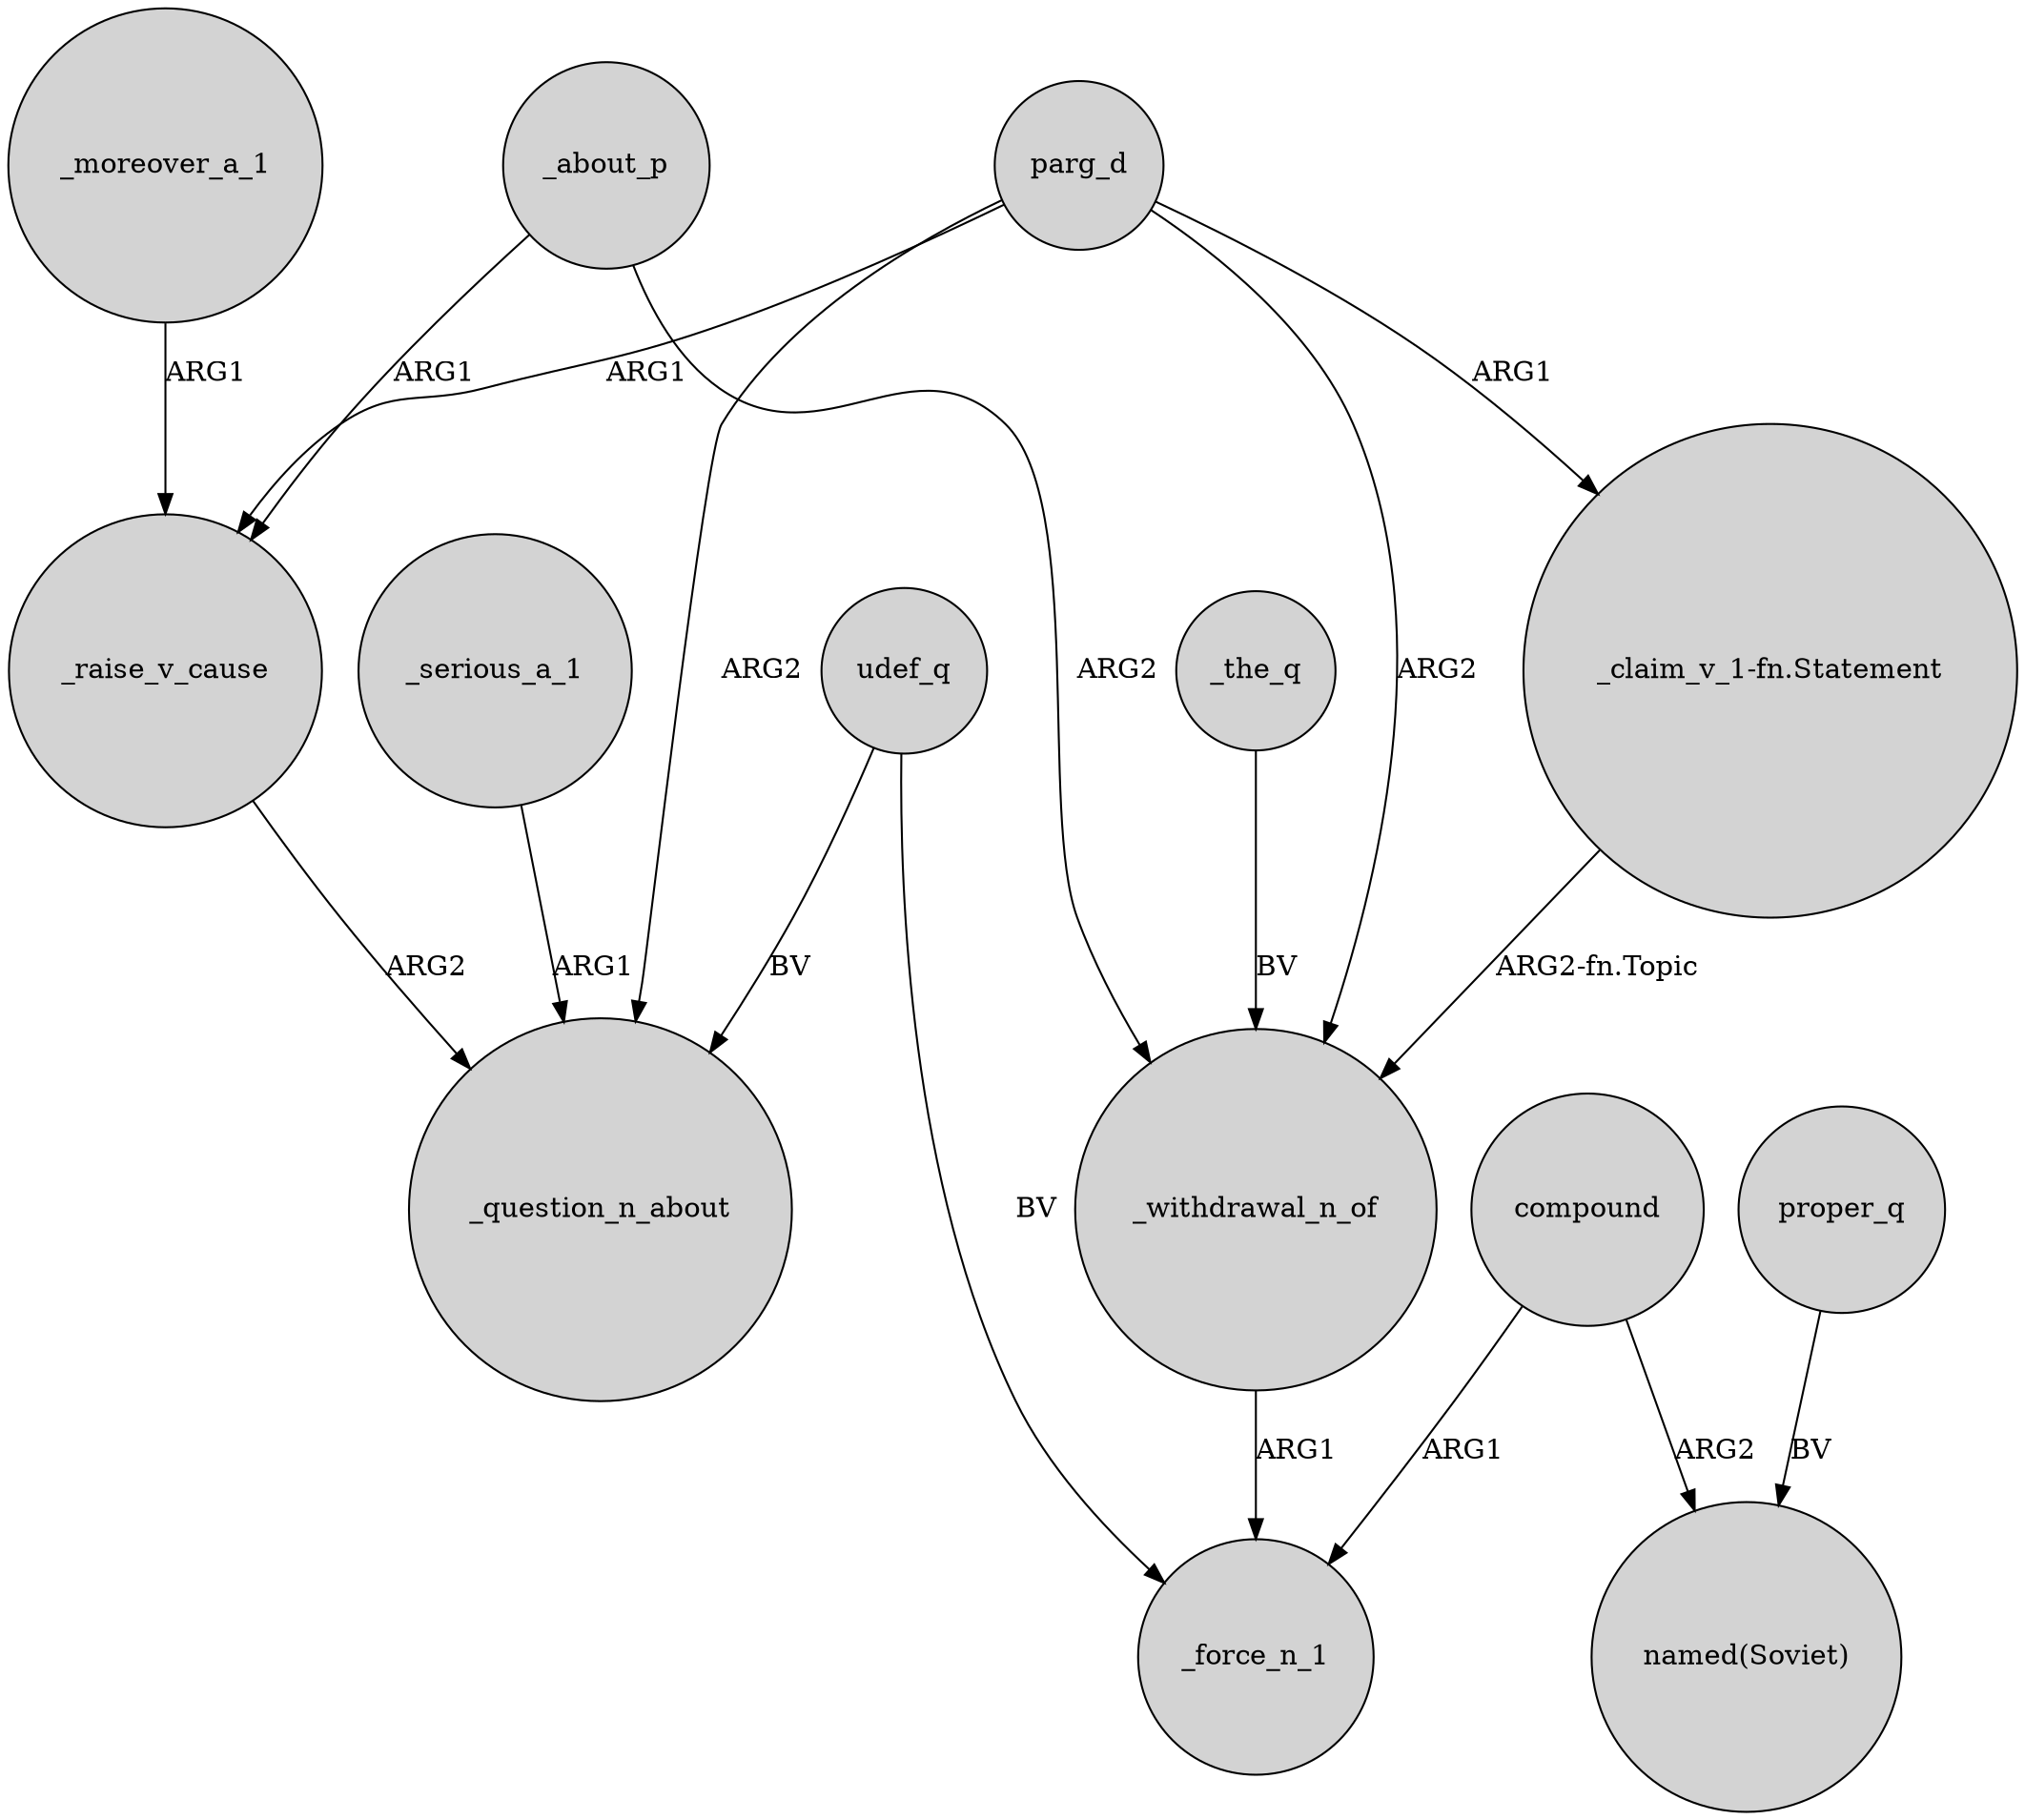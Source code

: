 digraph {
	node [shape=circle style=filled]
	parg_d -> _question_n_about [label=ARG2]
	_withdrawal_n_of -> _force_n_1 [label=ARG1]
	udef_q -> _question_n_about [label=BV]
	_raise_v_cause -> _question_n_about [label=ARG2]
	parg_d -> "_claim_v_1-fn.Statement" [label=ARG1]
	udef_q -> _force_n_1 [label=BV]
	_about_p -> _withdrawal_n_of [label=ARG2]
	parg_d -> _raise_v_cause [label=ARG1]
	_serious_a_1 -> _question_n_about [label=ARG1]
	_the_q -> _withdrawal_n_of [label=BV]
	_moreover_a_1 -> _raise_v_cause [label=ARG1]
	proper_q -> "named(Soviet)" [label=BV]
	compound -> _force_n_1 [label=ARG1]
	compound -> "named(Soviet)" [label=ARG2]
	_about_p -> _raise_v_cause [label=ARG1]
	"_claim_v_1-fn.Statement" -> _withdrawal_n_of [label="ARG2-fn.Topic"]
	parg_d -> _withdrawal_n_of [label=ARG2]
}
